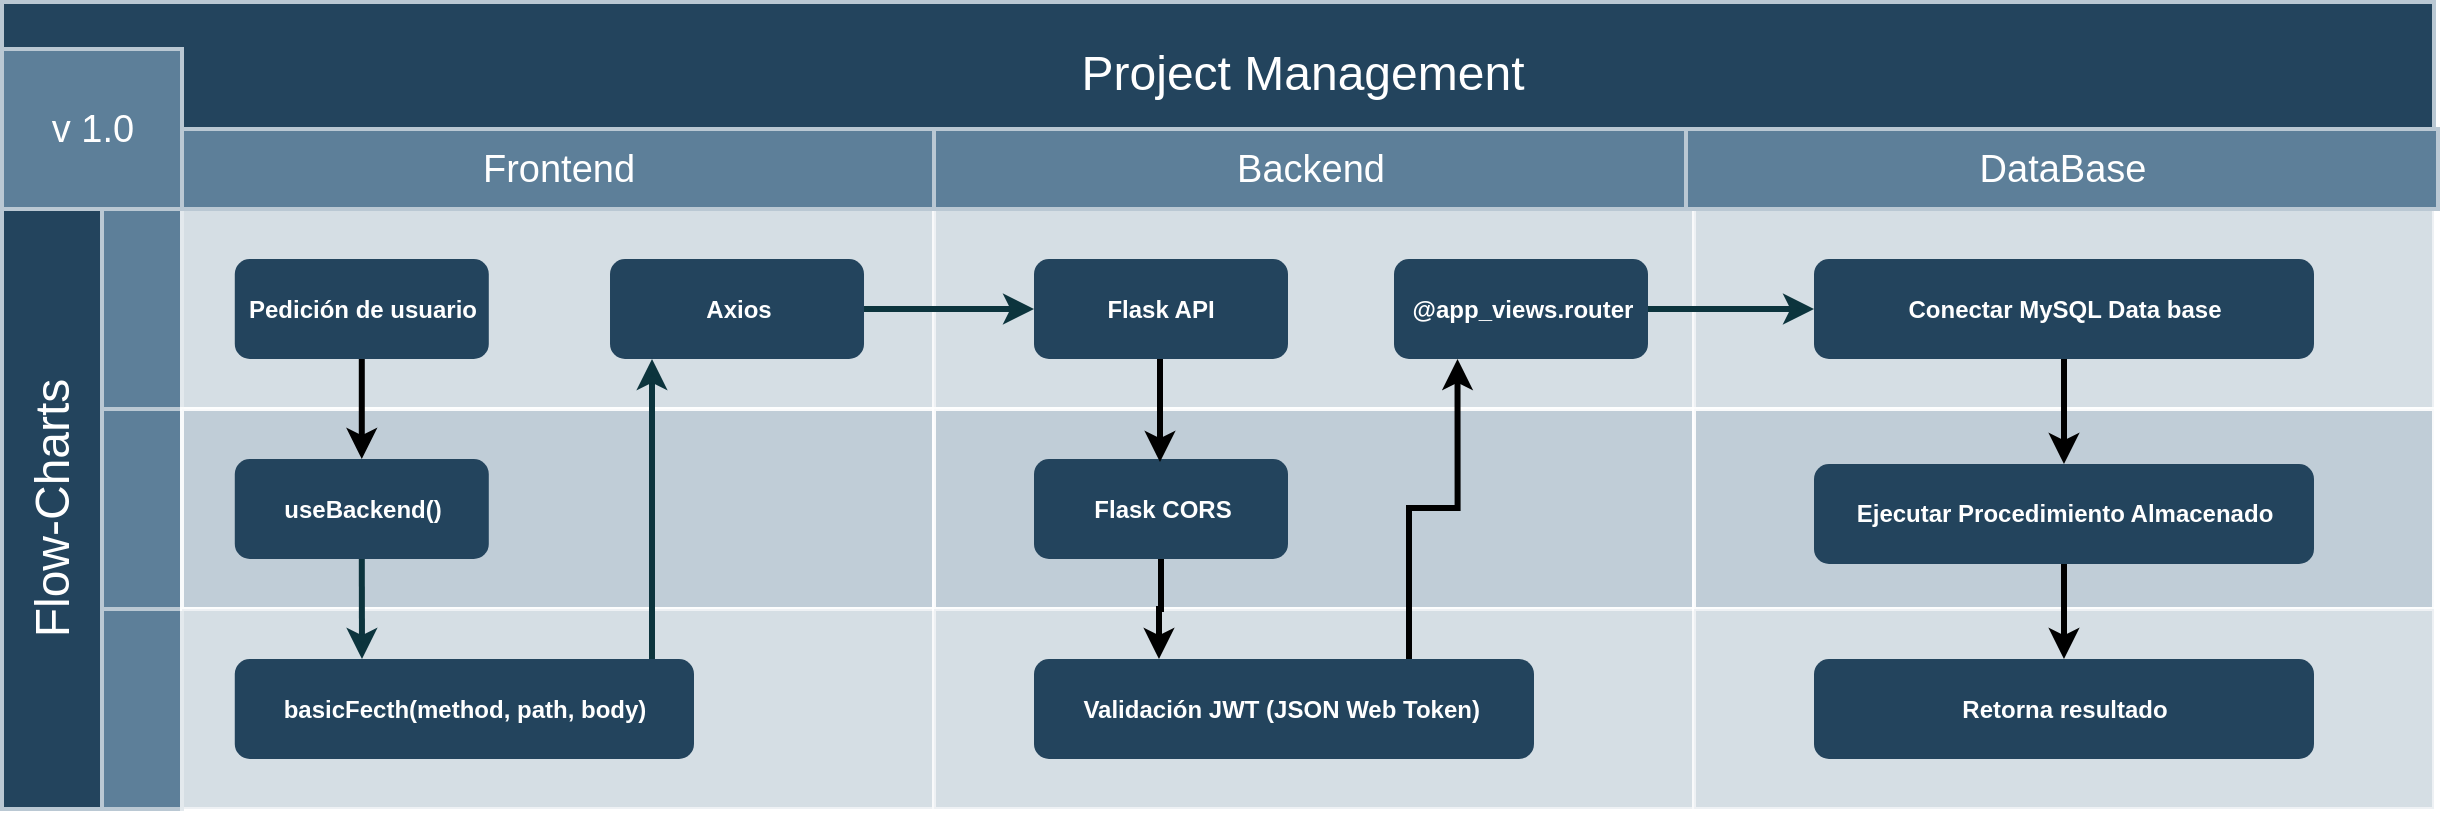 <mxfile version="20.0.4" type="device"><diagram id="6a731a19-8d31-9384-78a2-239565b7b9f0" name="Page-1"><mxGraphModel dx="1673" dy="98" grid="1" gridSize="10" guides="1" tooltips="1" connect="1" arrows="1" fold="1" page="1" pageScale="1" pageWidth="1169" pageHeight="827" background="none" math="0" shadow="0"><root><mxCell id="0"/><mxCell id="1" parent="0"/><mxCell id="56" value="Project Management" style="strokeColor=#BAC8D3;fillColor=#23445D;fontSize=24;strokeWidth=2;fontFamily=Helvetica;html=1;fontColor=#FFFFFF;fontStyle=0;spacingBottom=8;spacingRight=0;spacingLeft=83;" parent="1" vertex="1"><mxGeometry x="154" y="1010" width="1216" height="80" as="geometry"/></mxCell><mxCell id="57" value="Flow-Charts" style="strokeColor=#BAC8D3;fillColor=#23445D;fontSize=24;strokeWidth=2;horizontal=0;fontFamily=Helvetica;html=1;fontColor=#FFFFFF;fontStyle=0" parent="1" vertex="1"><mxGeometry x="154" y="1113.5" width="50" height="300" as="geometry"/></mxCell><mxCell id="58" value="" style="strokeColor=#BAC8D3;fillColor=#5d7f99;fontSize=19;strokeWidth=2;horizontal=0;fontFamily=Helvetica;html=1;labelBackgroundColor=none;fontColor=#FFFFFF;" parent="1" vertex="1"><mxGeometry x="204" y="1113.5" width="40" height="100" as="geometry"/></mxCell><mxCell id="59" value="v 1.0" style="strokeColor=#BAC8D3;fillColor=#5d7f99;fontSize=19;strokeWidth=2;fontFamily=Helvetica;html=1;labelBackgroundColor=none;fontColor=#FFFFFF;" parent="1" vertex="1"><mxGeometry x="154" y="1033.5" width="90" height="80" as="geometry"/></mxCell><mxCell id="60" value="" style="strokeColor=#BAC8D3;fillColor=#5d7f99;fontSize=19;strokeWidth=2;horizontal=0;fontFamily=Helvetica;html=1;labelBackgroundColor=none;fontColor=#FFFFFF;" parent="1" vertex="1"><mxGeometry x="204" y="1213.5" width="40" height="100" as="geometry"/></mxCell><mxCell id="61" value="" style="strokeColor=#BAC8D3;fillColor=#5d7f99;fontSize=19;strokeWidth=2;horizontal=0;fontFamily=Helvetica;html=1;labelBackgroundColor=none;fontColor=#FFFFFF;" parent="1" vertex="1"><mxGeometry x="204" y="1313.5" width="40" height="100" as="geometry"/></mxCell><mxCell id="68" value="" style="strokeColor=#FFFFFF;fillColor=#BAC8D3;fontSize=18;strokeWidth=2;fontFamily=Helvetica;html=1;opacity=60;" parent="1" vertex="1"><mxGeometry x="244" y="1113.5" width="376" height="100" as="geometry"/></mxCell><mxCell id="69" value="" style="strokeColor=#FFFFFF;fillColor=#BAC8D3;fontSize=18;strokeWidth=2;fontFamily=Helvetica;html=1;opacity=90;" parent="1" vertex="1"><mxGeometry x="244" y="1213.5" width="376" height="100" as="geometry"/></mxCell><mxCell id="70" value="" style="strokeColor=#FFFFFF;fillColor=#BAC8D3;fontSize=18;strokeWidth=2;fontFamily=Helvetica;html=1;opacity=60;" parent="1" vertex="1"><mxGeometry x="244" y="1313.5" width="376" height="100" as="geometry"/></mxCell><mxCell id="75" value="" style="strokeColor=#FFFFFF;fillColor=#BAC8D3;fontSize=18;strokeWidth=2;fontFamily=Helvetica;html=1;opacity=60;" parent="1" vertex="1"><mxGeometry x="620" y="1113.5" width="380" height="100" as="geometry"/></mxCell><mxCell id="76" value="" style="strokeColor=#FFFFFF;fillColor=#BAC8D3;fontSize=18;strokeWidth=2;fontFamily=Helvetica;html=1;opacity=90;" parent="1" vertex="1"><mxGeometry x="620" y="1213.5" width="380" height="100" as="geometry"/></mxCell><mxCell id="77" value="" style="strokeColor=#FFFFFF;fillColor=#BAC8D3;fontSize=18;strokeWidth=2;fontFamily=Helvetica;html=1;opacity=60;" parent="1" vertex="1"><mxGeometry x="620" y="1313.5" width="380" height="100" as="geometry"/></mxCell><mxCell id="82" value="" style="strokeColor=#FFFFFF;fillColor=#BAC8D3;fontSize=18;strokeWidth=2;fontFamily=Helvetica;html=1;opacity=60;" parent="1" vertex="1"><mxGeometry x="1000" y="1113.5" width="370" height="100" as="geometry"/></mxCell><mxCell id="83" value="" style="strokeColor=#FFFFFF;fillColor=#BAC8D3;fontSize=18;strokeWidth=2;fontFamily=Helvetica;html=1;opacity=90;" parent="1" vertex="1"><mxGeometry x="1000" y="1213.5" width="370" height="100" as="geometry"/></mxCell><mxCell id="84" value="" style="strokeColor=#FFFFFF;fillColor=#BAC8D3;fontSize=18;strokeWidth=2;fontFamily=Helvetica;html=1;opacity=60;" parent="1" vertex="1"><mxGeometry x="1000" y="1313.5" width="370" height="100" as="geometry"/></mxCell><mxCell id="dmen3-BLEyiMmVGtsF6r-143" style="edgeStyle=orthogonalEdgeStyle;rounded=0;orthogonalLoop=1;jettySize=auto;html=1;fontColor=#FFFFFF;strokeWidth=3;" edge="1" parent="1" source="90" target="92"><mxGeometry relative="1" as="geometry"/></mxCell><mxCell id="90" value="Pedición de usuario" style="rounded=1;fillColor=#23445D;strokeColor=none;strokeWidth=2;fontFamily=Helvetica;html=1;gradientColor=none;fontStyle=1;fontColor=#FFFFFF;" parent="1" vertex="1"><mxGeometry x="270.395" y="1138.5" width="127" height="50" as="geometry"/></mxCell><mxCell id="91" value="basicFecth(method, path, body)" style="rounded=1;fillColor=#23445D;strokeColor=none;strokeWidth=2;fontFamily=Helvetica;html=1;gradientColor=none;fontStyle=1;fontColor=#FFFFFF;" parent="1" vertex="1"><mxGeometry x="270.39" y="1338.5" width="229.61" height="50" as="geometry"/></mxCell><mxCell id="92" value="useBackend()" style="rounded=1;fillColor=#23445D;strokeColor=none;strokeWidth=2;fontFamily=Helvetica;html=1;gradientColor=none;fontColor=#FFFFFF;fontStyle=1" parent="1" vertex="1"><mxGeometry x="270.394" y="1238.5" width="127" height="50" as="geometry"/></mxCell><mxCell id="97" value="Axios" style="rounded=1;fillColor=#23445D;strokeColor=none;strokeWidth=2;fontFamily=Helvetica;html=1;gradientColor=none;fontStyle=1;fontColor=#FFFFFF;" parent="1" vertex="1"><mxGeometry x="458.005" y="1138.5" width="127" height="50" as="geometry"/></mxCell><mxCell id="98" value="Flask CORS" style="rounded=1;fillColor=#23445D;strokeColor=none;strokeWidth=2;fontFamily=Helvetica;html=1;gradientColor=none;fontStyle=1;fontColor=#FFFFFF;" parent="1" vertex="1"><mxGeometry x="670.001" y="1238.5" width="127" height="50" as="geometry"/></mxCell><mxCell id="108" value="Flask API" style="rounded=1;fillColor=#23445D;strokeColor=none;strokeWidth=2;gradientColor=none;fontFamily=Helvetica;html=1;fontStyle=1;fontColor=#FFFFFF;" parent="1" vertex="1"><mxGeometry x="669.998" y="1138.5" width="127" height="50" as="geometry"/></mxCell><mxCell id="114" value="" style="edgeStyle=elbowEdgeStyle;elbow=horizontal;strokeWidth=3;strokeColor=#0C343D;fontFamily=Helvetica;html=1;exitX=0.5;exitY=1;exitDx=0;exitDy=0;" parent="1" source="92" target="91" edge="1"><mxGeometry x="6.449" y="1013.5" width="131.973" height="100" as="geometry"><mxPoint x="6.449" y="1113.5" as="sourcePoint"/><mxPoint x="138.422" y="1013.5" as="targetPoint"/></mxGeometry></mxCell><mxCell id="119" value="" style="edgeStyle=elbowEdgeStyle;elbow=horizontal;strokeWidth=3;strokeColor=#0C343D;fontFamily=Helvetica;html=1;" parent="1" source="91" target="97" edge="1"><mxGeometry x="6.449" y="1013.5" width="131.973" height="100" as="geometry"><mxPoint x="6.449" y="1113.5" as="sourcePoint"/><mxPoint x="138.422" y="1013.5" as="targetPoint"/></mxGeometry></mxCell><mxCell id="133" value="" style="edgeStyle=elbowEdgeStyle;elbow=horizontal;strokeWidth=3;strokeColor=#0C343D;fontFamily=Helvetica;html=1;" parent="1" source="97" target="108" edge="1"><mxGeometry x="6.449" y="1013.5" width="131.973" height="100" as="geometry"><mxPoint x="6.449" y="1113.5" as="sourcePoint"/><mxPoint x="138.422" y="1013.5" as="targetPoint"/></mxGeometry></mxCell><mxCell id="140" value="" style="group" parent="1" vertex="1" connectable="0"><mxGeometry x="244" y="1073.5" width="376" height="40" as="geometry"/></mxCell><mxCell id="141" value="Frontend" style="strokeColor=#BAC8D3;fillColor=#5d7f99;fontSize=19;strokeWidth=2;fontFamily=Helvetica;html=1;labelBackgroundColor=none;fontColor=#FFFFFF;" parent="140" vertex="1"><mxGeometry width="375.999" height="40" as="geometry"/></mxCell><mxCell id="142" value="Backend" style="strokeColor=#BAC8D3;fillColor=#5d7f99;fontSize=19;strokeWidth=2;fontFamily=Helvetica;html=1;labelBackgroundColor=none;fontColor=#FFFFFF;" parent="140" vertex="1"><mxGeometry x="375.999" width="375.999" height="40" as="geometry"/></mxCell><mxCell id="143" value="DataBase" style="strokeColor=#BAC8D3;fillColor=#5d7f99;fontSize=19;strokeWidth=2;fontFamily=Helvetica;html=1;labelBackgroundColor=none;fontColor=#FFFFFF;" parent="140" vertex="1"><mxGeometry x="751.999" width="376" height="40" as="geometry"/></mxCell><mxCell id="dmen3-BLEyiMmVGtsF6r-149" style="edgeStyle=orthogonalEdgeStyle;rounded=0;orthogonalLoop=1;jettySize=auto;html=1;entryX=0.25;entryY=1;entryDx=0;entryDy=0;fontColor=#FFFFFF;strokeWidth=3;exitX=0.75;exitY=0;exitDx=0;exitDy=0;" edge="1" parent="1" source="dmen3-BLEyiMmVGtsF6r-145" target="dmen3-BLEyiMmVGtsF6r-148"><mxGeometry relative="1" as="geometry"><mxPoint x="879" y="1343" as="sourcePoint"/><Array as="points"><mxPoint x="857" y="1263"/><mxPoint x="882" y="1263"/></Array></mxGeometry></mxCell><mxCell id="dmen3-BLEyiMmVGtsF6r-145" value="Validación JWT (JSON Web Token)&amp;nbsp;" style="rounded=1;fillColor=#23445D;strokeColor=none;strokeWidth=2;fontFamily=Helvetica;html=1;gradientColor=none;fontStyle=1;fontColor=#FFFFFF;" vertex="1" parent="1"><mxGeometry x="670" y="1338.5" width="250" height="50" as="geometry"/></mxCell><mxCell id="dmen3-BLEyiMmVGtsF6r-147" style="edgeStyle=orthogonalEdgeStyle;rounded=0;orthogonalLoop=1;jettySize=auto;html=1;fontColor=#FFFFFF;strokeWidth=3;entryX=0.25;entryY=0;entryDx=0;entryDy=0;exitX=0.5;exitY=1;exitDx=0;exitDy=0;" edge="1" parent="1" source="98" target="dmen3-BLEyiMmVGtsF6r-145"><mxGeometry relative="1" as="geometry"><mxPoint x="730" y="1283" as="sourcePoint"/><mxPoint x="743.498" y="1248.5" as="targetPoint"/></mxGeometry></mxCell><mxCell id="dmen3-BLEyiMmVGtsF6r-148" value="@app_views.router" style="rounded=1;fillColor=#23445D;strokeColor=none;strokeWidth=2;fontFamily=Helvetica;html=1;gradientColor=none;fontStyle=1;fontColor=#FFFFFF;" vertex="1" parent="1"><mxGeometry x="850.001" y="1138.5" width="127" height="50" as="geometry"/></mxCell><mxCell id="dmen3-BLEyiMmVGtsF6r-150" value="Conectar MySQL Data base" style="rounded=1;fillColor=#23445D;strokeColor=none;strokeWidth=2;fontFamily=Helvetica;html=1;gradientColor=none;fontStyle=1;fontColor=#FFFFFF;" vertex="1" parent="1"><mxGeometry x="1060" y="1138.5" width="250" height="50" as="geometry"/></mxCell><mxCell id="dmen3-BLEyiMmVGtsF6r-151" value="" style="edgeStyle=elbowEdgeStyle;elbow=horizontal;strokeWidth=3;strokeColor=#0C343D;fontFamily=Helvetica;html=1;exitX=1;exitY=0.5;exitDx=0;exitDy=0;" edge="1" parent="1" source="dmen3-BLEyiMmVGtsF6r-148" target="dmen3-BLEyiMmVGtsF6r-150"><mxGeometry x="16.449" y="1023.5" width="131.973" height="100" as="geometry"><mxPoint x="595.005" y="1173.5" as="sourcePoint"/><mxPoint x="679.998" y="1173.5" as="targetPoint"/></mxGeometry></mxCell><mxCell id="dmen3-BLEyiMmVGtsF6r-152" value="Ejecutar Procedimiento Almacenado" style="rounded=1;fillColor=#23445D;strokeColor=none;strokeWidth=2;fontFamily=Helvetica;html=1;gradientColor=none;fontStyle=1;fontColor=#FFFFFF;" vertex="1" parent="1"><mxGeometry x="1060" y="1241" width="250" height="50" as="geometry"/></mxCell><mxCell id="dmen3-BLEyiMmVGtsF6r-153" style="edgeStyle=orthogonalEdgeStyle;rounded=0;orthogonalLoop=1;jettySize=auto;html=1;fontColor=#FFFFFF;strokeWidth=3;entryX=0.5;entryY=0;entryDx=0;entryDy=0;exitX=0.5;exitY=1;exitDx=0;exitDy=0;" edge="1" parent="1" source="dmen3-BLEyiMmVGtsF6r-150" target="dmen3-BLEyiMmVGtsF6r-152"><mxGeometry relative="1" as="geometry"><mxPoint x="743.498" y="1198.5" as="sourcePoint"/><mxPoint x="743.498" y="1248.5" as="targetPoint"/></mxGeometry></mxCell><mxCell id="dmen3-BLEyiMmVGtsF6r-155" value="Retorna resultado" style="rounded=1;fillColor=#23445D;strokeColor=none;strokeWidth=2;fontFamily=Helvetica;html=1;gradientColor=none;fontStyle=1;fontColor=#FFFFFF;" vertex="1" parent="1"><mxGeometry x="1060" y="1338.5" width="250" height="50" as="geometry"/></mxCell><mxCell id="dmen3-BLEyiMmVGtsF6r-156" style="edgeStyle=orthogonalEdgeStyle;rounded=0;orthogonalLoop=1;jettySize=auto;html=1;fontColor=#FFFFFF;strokeWidth=3;" edge="1" parent="1" source="108"><mxGeometry relative="1" as="geometry"><mxPoint x="743.501" y="1298.5" as="sourcePoint"/><mxPoint x="733" y="1240" as="targetPoint"/></mxGeometry></mxCell><mxCell id="dmen3-BLEyiMmVGtsF6r-158" style="edgeStyle=orthogonalEdgeStyle;rounded=0;orthogonalLoop=1;jettySize=auto;html=1;fontColor=#FFFFFF;strokeWidth=3;exitX=0.5;exitY=1;exitDx=0;exitDy=0;" edge="1" parent="1" source="dmen3-BLEyiMmVGtsF6r-152" target="dmen3-BLEyiMmVGtsF6r-155"><mxGeometry relative="1" as="geometry"><mxPoint x="743.471" y="1198.5" as="sourcePoint"/><mxPoint x="743" y="1250" as="targetPoint"/></mxGeometry></mxCell></root></mxGraphModel></diagram></mxfile>